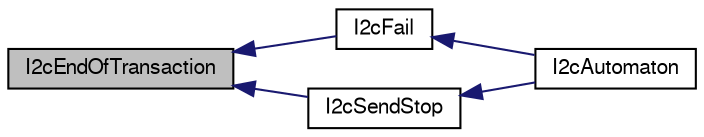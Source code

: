 digraph "I2cEndOfTransaction"
{
  edge [fontname="FreeSans",fontsize="10",labelfontname="FreeSans",labelfontsize="10"];
  node [fontname="FreeSans",fontsize="10",shape=record];
  rankdir="LR";
  Node1 [label="I2cEndOfTransaction",height=0.2,width=0.4,color="black", fillcolor="grey75", style="filled", fontcolor="black"];
  Node1 -> Node2 [dir="back",color="midnightblue",fontsize="10",style="solid",fontname="FreeSans"];
  Node2 [label="I2cFail",height=0.2,width=0.4,color="black", fillcolor="white", style="filled",URL="$lpc21_2mcu__periph_2i2c__arch_8c.html#a900cc057905958b330a39d51c86203a0"];
  Node2 -> Node3 [dir="back",color="midnightblue",fontsize="10",style="solid",fontname="FreeSans"];
  Node3 [label="I2cAutomaton",height=0.2,width=0.4,color="black", fillcolor="white", style="filled",URL="$lpc21_2mcu__periph_2i2c__arch_8c.html#a512c156108b054d32fb4e221d2e057f7"];
  Node1 -> Node4 [dir="back",color="midnightblue",fontsize="10",style="solid",fontname="FreeSans"];
  Node4 [label="I2cSendStop",height=0.2,width=0.4,color="black", fillcolor="white", style="filled",URL="$lpc21_2mcu__periph_2i2c__arch_8c.html#a9d8406f02daf5d8461ce53d7d97c3cfa"];
  Node4 -> Node3 [dir="back",color="midnightblue",fontsize="10",style="solid",fontname="FreeSans"];
}
